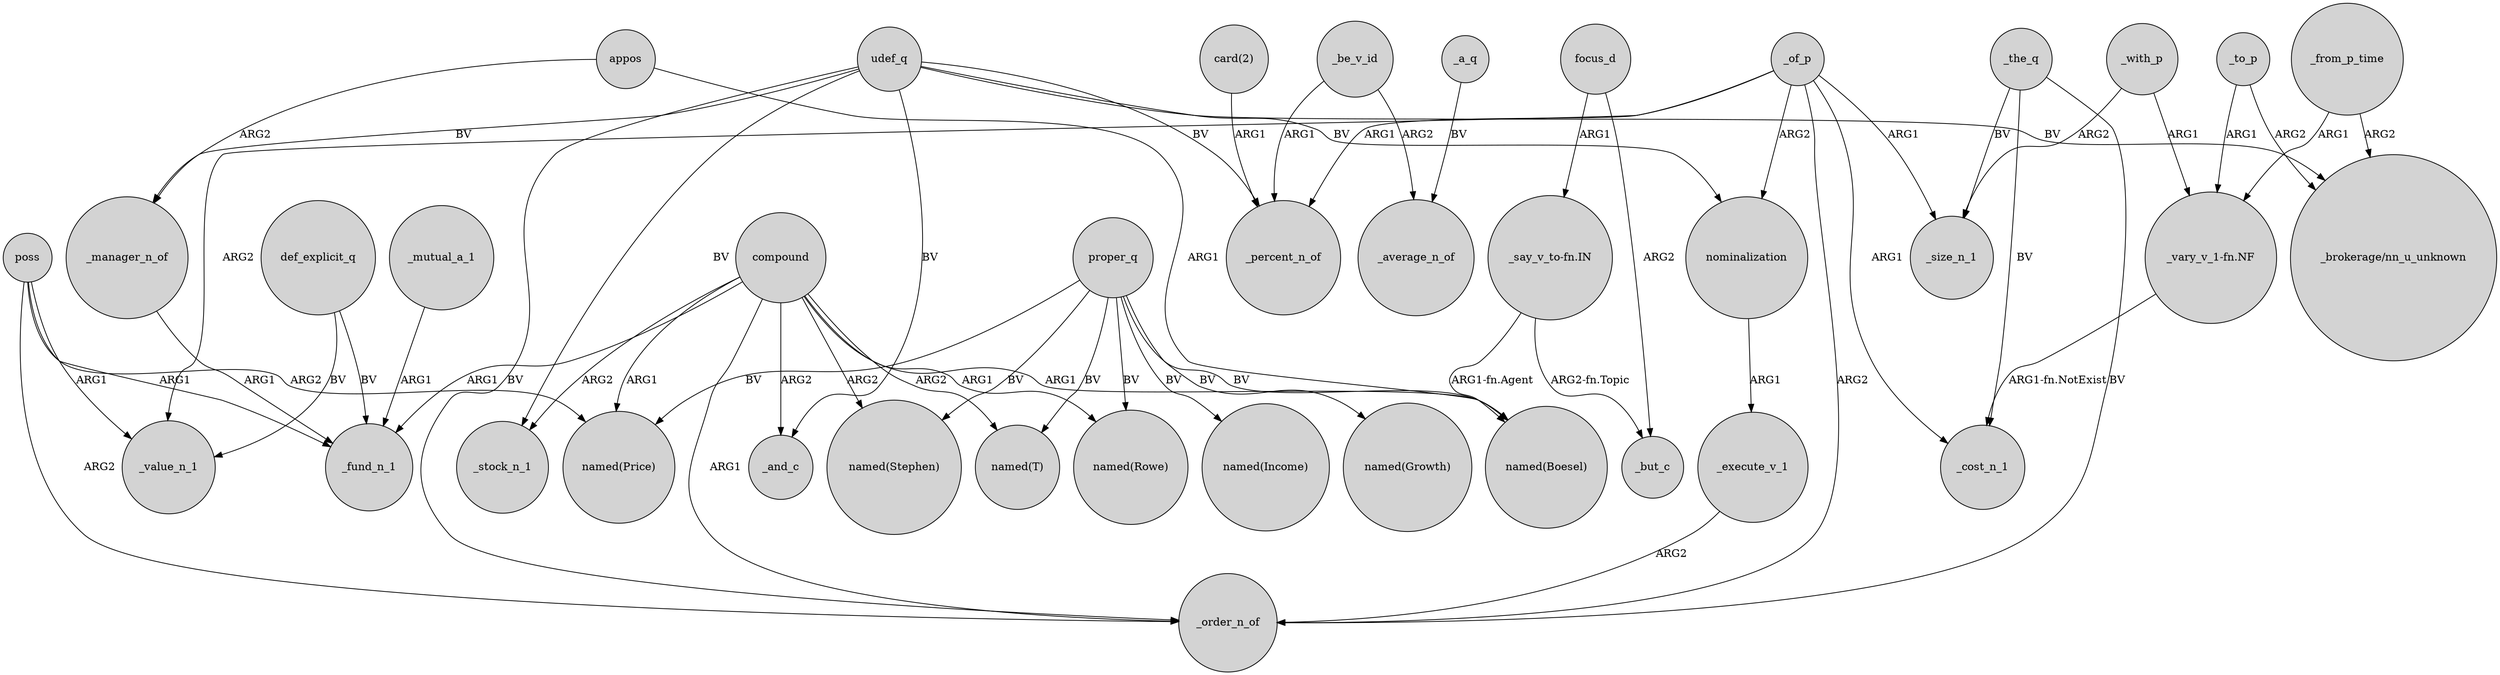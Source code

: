 digraph {
	node [shape=circle style=filled]
	def_explicit_q -> _value_n_1 [label=BV]
	_be_v_id -> _average_n_of [label=ARG2]
	_the_q -> _size_n_1 [label=BV]
	poss -> "named(Price)" [label=ARG2]
	"_vary_v_1-fn.NF" -> _cost_n_1 [label="ARG1-fn.NotExist"]
	_manager_n_of -> _fund_n_1 [label=ARG1]
	nominalization -> _execute_v_1 [label=ARG1]
	udef_q -> _order_n_of [label=BV]
	compound -> "named(Boesel)" [label=ARG1]
	_execute_v_1 -> _order_n_of [label=ARG2]
	compound -> "named(T)" [label=ARG2]
	_mutual_a_1 -> _fund_n_1 [label=ARG1]
	proper_q -> "named(Boesel)" [label=BV]
	poss -> _fund_n_1 [label=ARG1]
	poss -> _order_n_of [label=ARG2]
	proper_q -> "named(T)" [label=BV]
	_from_p_time -> "_brokerage/nn_u_unknown" [label=ARG2]
	def_explicit_q -> _fund_n_1 [label=BV]
	proper_q -> "named(Income)" [label=BV]
	"card(2)" -> _percent_n_of [label=ARG1]
	_the_q -> _order_n_of [label=BV]
	_be_v_id -> _percent_n_of [label=ARG1]
	_a_q -> _average_n_of [label=BV]
	proper_q -> "named(Rowe)" [label=BV]
	compound -> "named(Rowe)" [label=ARG1]
	poss -> _value_n_1 [label=ARG1]
	_of_p -> _order_n_of [label=ARG2]
	proper_q -> "named(Price)" [label=BV]
	focus_d -> _but_c [label=ARG2]
	_with_p -> "_vary_v_1-fn.NF" [label=ARG1]
	_the_q -> _cost_n_1 [label=BV]
	"_say_v_to-fn.IN" -> _but_c [label="ARG2-fn.Topic"]
	_of_p -> _cost_n_1 [label=ARG1]
	compound -> _stock_n_1 [label=ARG2]
	_of_p -> _size_n_1 [label=ARG1]
	udef_q -> "_brokerage/nn_u_unknown" [label=BV]
	_of_p -> _percent_n_of [label=ARG1]
	_from_p_time -> "_vary_v_1-fn.NF" [label=ARG1]
	compound -> _and_c [label=ARG2]
	udef_q -> _stock_n_1 [label=BV]
	"_say_v_to-fn.IN" -> "named(Boesel)" [label="ARG1-fn.Agent"]
	compound -> _order_n_of [label=ARG1]
	_of_p -> nominalization [label=ARG2]
	udef_q -> nominalization [label=BV]
	udef_q -> _manager_n_of [label=BV]
	_to_p -> "_brokerage/nn_u_unknown" [label=ARG2]
	_with_p -> _size_n_1 [label=ARG2]
	_of_p -> _value_n_1 [label=ARG2]
	udef_q -> _percent_n_of [label=BV]
	_to_p -> "_vary_v_1-fn.NF" [label=ARG1]
	proper_q -> "named(Growth)" [label=BV]
	appos -> "named(Boesel)" [label=ARG1]
	proper_q -> "named(Stephen)" [label=BV]
	udef_q -> _and_c [label=BV]
	appos -> _manager_n_of [label=ARG2]
	compound -> _fund_n_1 [label=ARG1]
	focus_d -> "_say_v_to-fn.IN" [label=ARG1]
	compound -> "named(Stephen)" [label=ARG2]
	compound -> "named(Price)" [label=ARG1]
}
